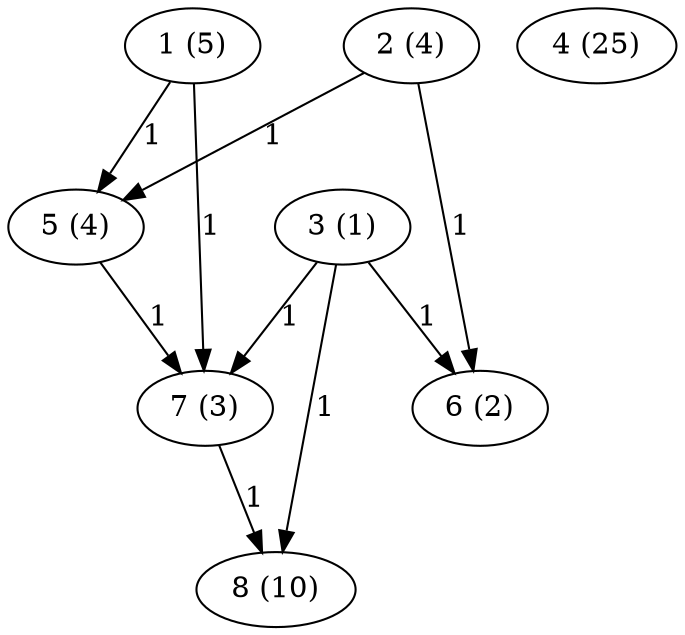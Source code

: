 digraph TaskGraph {
	Node_1 [label="1 (5)"];
	Node_2 [label="2 (4)"];
	Node_3 [label="3 (1)"];
	Node_4 [label="4 (25)"];
	Node_5 [label="5 (4)"];
	Node_6 [label="6 (2)"];
	Node_7 [label="7 (3)"];
	Node_8 [label="8 (10)"];
	Node_1 -> Node_5 [label="1"];
	Node_1 -> Node_7 [label="1"];
	Node_2 -> Node_5 [label="1"];
	Node_2 -> Node_6 [label="1"];
	Node_3 -> Node_6 [label="1"];
	Node_3 -> Node_7 [label="1"];
	Node_3 -> Node_8 [label="1"];
	Node_5 -> Node_7 [label="1"];
	Node_7 -> Node_8 [label="1"];
}